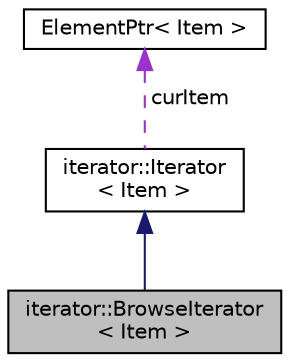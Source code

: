 digraph "iterator::BrowseIterator&lt; Item &gt;"
{
 // LATEX_PDF_SIZE
  edge [fontname="Helvetica",fontsize="10",labelfontname="Helvetica",labelfontsize="10"];
  node [fontname="Helvetica",fontsize="10",shape=record];
  Node1 [label="iterator::BrowseIterator\l\< Item \>",height=0.2,width=0.4,color="black", fillcolor="grey75", style="filled", fontcolor="black",tooltip="閲覧用イテレータクラス"];
  Node2 -> Node1 [dir="back",color="midnightblue",fontsize="10",style="solid"];
  Node2 [label="iterator::Iterator\l\< Item \>",height=0.2,width=0.4,color="black", fillcolor="white", style="filled",URL="$classiterator_1_1Iterator.html",tooltip="イテレータの抽象基底クラス"];
  Node3 -> Node2 [dir="back",color="darkorchid3",fontsize="10",style="dashed",label=" curItem" ];
  Node3 [label="ElementPtr\< Item \>",height=0.2,width=0.4,color="black", fillcolor="white", style="filled",URL="$classElementPtr.html",tooltip=" "];
}
